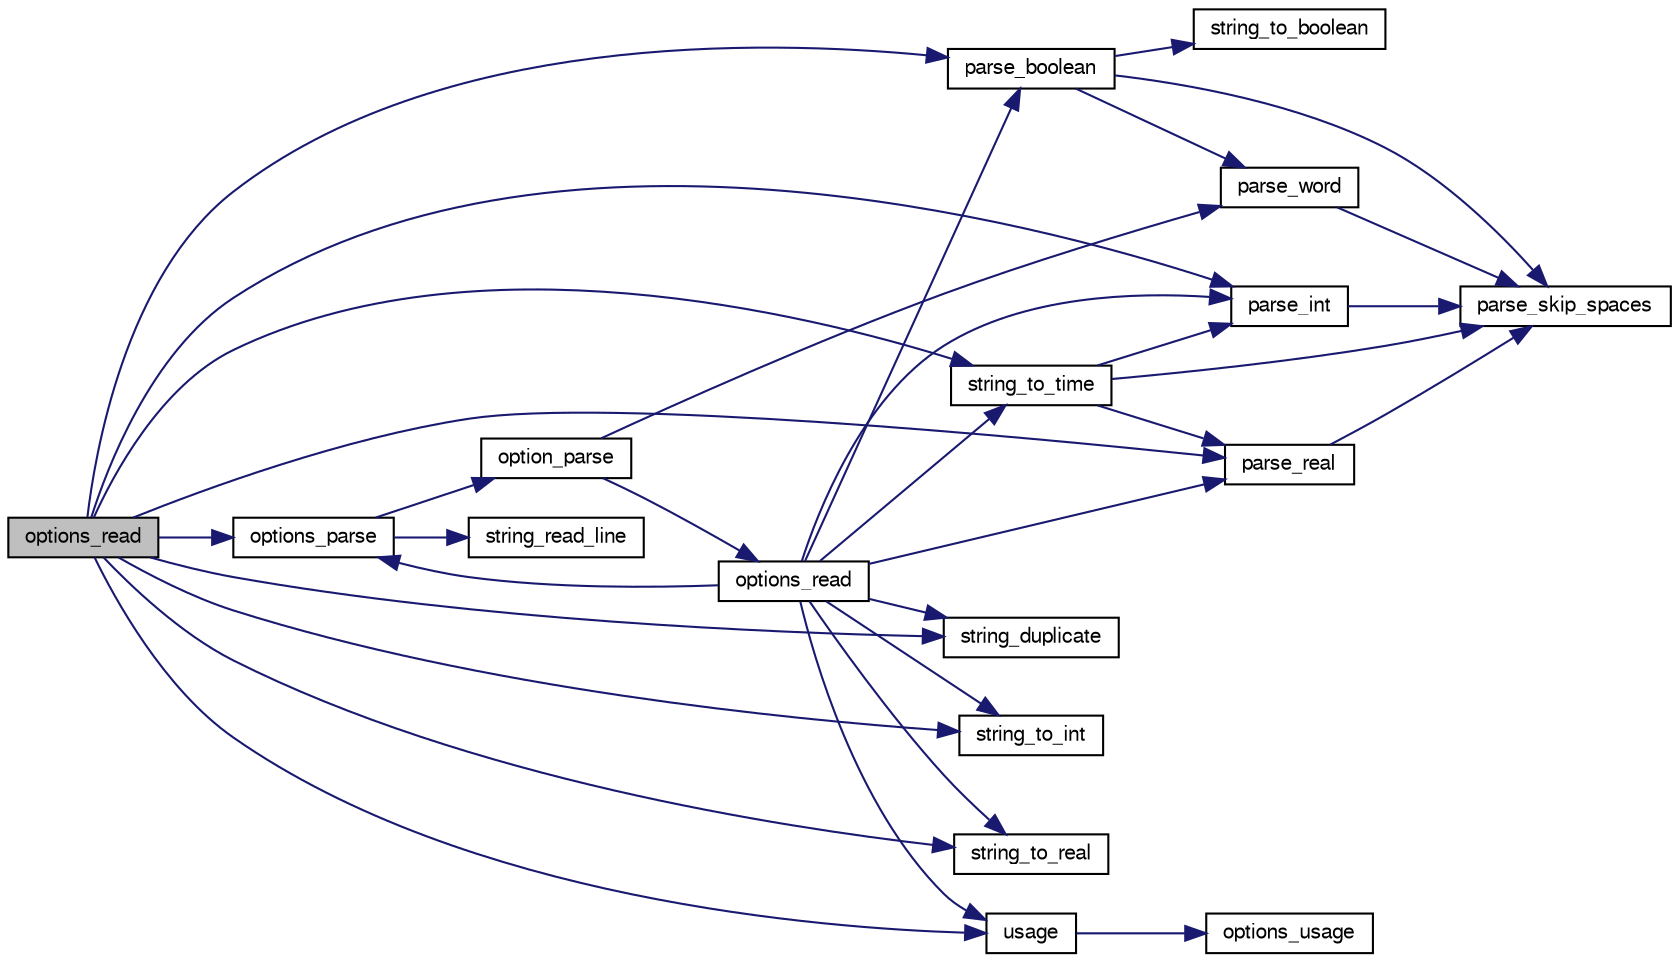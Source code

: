 digraph "options_read"
{
 // LATEX_PDF_SIZE
  bgcolor="transparent";
  edge [fontname="FreeSans",fontsize="10",labelfontname="FreeSans",labelfontsize="10"];
  node [fontname="FreeSans",fontsize="10",shape=record];
  rankdir="LR";
  Node1 [label="options_read",height=0.2,width=0.4,color="black", fillcolor="grey75", style="filled", fontcolor="black",tooltip="Read an option."];
  Node1 -> Node2 [color="midnightblue",fontsize="10",style="solid",fontname="FreeSans"];
  Node2 [label="options_parse",height=0.2,width=0.4,color="black",URL="$options_8c.html#af1c6b2900c17be817795401ee70e0901",tooltip="parse options from a file"];
  Node2 -> Node3 [color="midnightblue",fontsize="10",style="solid",fontname="FreeSans"];
  Node3 [label="option_parse",height=0.2,width=0.4,color="black",URL="$options_8c.html#a4ed43b013f2dae7fdf45172f563ca067",tooltip="parse an option from a string"];
  Node3 -> Node4 [color="midnightblue",fontsize="10",style="solid",fontname="FreeSans"];
  Node4 [label="options_read",height=0.2,width=0.4,color="black",URL="$options_8c.html#abd70399170415e56d89b303e3ecf7f5a",tooltip="Read an option."];
  Node4 -> Node2 [color="midnightblue",fontsize="10",style="solid",fontname="FreeSans"];
  Node4 -> Node5 [color="midnightblue",fontsize="10",style="solid",fontname="FreeSans"];
  Node5 [label="parse_boolean",height=0.2,width=0.4,color="black",URL="$util_8c.html#af2cee2a5b8a59db2c37169f4c1d8c1e3",tooltip="Parse a boolean."];
  Node5 -> Node6 [color="midnightblue",fontsize="10",style="solid",fontname="FreeSans"];
  Node6 [label="parse_skip_spaces",height=0.2,width=0.4,color="black",URL="$util_8c.html#a35508e8fcec689d875231b2f93fbe4a5",tooltip="Skip spaces."];
  Node5 -> Node7 [color="midnightblue",fontsize="10",style="solid",fontname="FreeSans"];
  Node7 [label="parse_word",height=0.2,width=0.4,color="black",URL="$util_8c.html#a37223454580e3fd41f4bddb3c3970da5",tooltip="Parse a word."];
  Node7 -> Node6 [color="midnightblue",fontsize="10",style="solid",fontname="FreeSans"];
  Node5 -> Node8 [color="midnightblue",fontsize="10",style="solid",fontname="FreeSans"];
  Node8 [label="string_to_boolean",height=0.2,width=0.4,color="black",URL="$util_8c.html#a39aab800a4d838ee1d8dcc30665ffbe9",tooltip="Convert a string into a boolean."];
  Node4 -> Node9 [color="midnightblue",fontsize="10",style="solid",fontname="FreeSans"];
  Node9 [label="parse_int",height=0.2,width=0.4,color="black",URL="$util_8c.html#a0fad57b1fd6851c6cde5258a897b7a61",tooltip="Parse an integer."];
  Node9 -> Node6 [color="midnightblue",fontsize="10",style="solid",fontname="FreeSans"];
  Node4 -> Node10 [color="midnightblue",fontsize="10",style="solid",fontname="FreeSans"];
  Node10 [label="parse_real",height=0.2,width=0.4,color="black",URL="$util_8c.html#a6afb4032b94c4505472fe147fa9a7d37",tooltip="Parse a real number (as a double floating point)."];
  Node10 -> Node6 [color="midnightblue",fontsize="10",style="solid",fontname="FreeSans"];
  Node4 -> Node11 [color="midnightblue",fontsize="10",style="solid",fontname="FreeSans"];
  Node11 [label="string_duplicate",height=0.2,width=0.4,color="black",URL="$util_8c.html#ac3369230f66963a04a0e62b04685ae3c",tooltip="Duplicate a string."];
  Node4 -> Node12 [color="midnightblue",fontsize="10",style="solid",fontname="FreeSans"];
  Node12 [label="string_to_int",height=0.2,width=0.4,color="black",URL="$util_8c.html#a892b51d59129915627472acdf3265d3b",tooltip="Convert a string into an integer."];
  Node4 -> Node13 [color="midnightblue",fontsize="10",style="solid",fontname="FreeSans"];
  Node13 [label="string_to_real",height=0.2,width=0.4,color="black",URL="$util_8c.html#a9a627e55de351c5105f457c5558e92c0",tooltip="Convert a string into a real number."];
  Node4 -> Node14 [color="midnightblue",fontsize="10",style="solid",fontname="FreeSans"];
  Node14 [label="string_to_time",height=0.2,width=0.4,color="black",URL="$util_8c.html#ae7e1797deb6cddf421419046a869bb7c",tooltip="Read time as \"D:HH:MM:SS.C\"."];
  Node14 -> Node9 [color="midnightblue",fontsize="10",style="solid",fontname="FreeSans"];
  Node14 -> Node10 [color="midnightblue",fontsize="10",style="solid",fontname="FreeSans"];
  Node14 -> Node6 [color="midnightblue",fontsize="10",style="solid",fontname="FreeSans"];
  Node4 -> Node15 [color="midnightblue",fontsize="10",style="solid",fontname="FreeSans"];
  Node15 [label="usage",height=0.2,width=0.4,color="black",URL="$main_8c.html#ae8605e2b78cd4a81b6c6b5c30cb7366a",tooltip="Programme usage."];
  Node15 -> Node16 [color="midnightblue",fontsize="10",style="solid",fontname="FreeSans"];
  Node16 [label="options_usage",height=0.2,width=0.4,color="black",URL="$options_8c.html#a27d4dc703f640a059273e52b82128069",tooltip="Print options usage."];
  Node3 -> Node7 [color="midnightblue",fontsize="10",style="solid",fontname="FreeSans"];
  Node2 -> Node17 [color="midnightblue",fontsize="10",style="solid",fontname="FreeSans"];
  Node17 [label="string_read_line",height=0.2,width=0.4,color="black",URL="$util_8c.html#a69d6b32355eb8f18ae34c14eadfe7e9e",tooltip="Read a line."];
  Node1 -> Node5 [color="midnightblue",fontsize="10",style="solid",fontname="FreeSans"];
  Node1 -> Node9 [color="midnightblue",fontsize="10",style="solid",fontname="FreeSans"];
  Node1 -> Node10 [color="midnightblue",fontsize="10",style="solid",fontname="FreeSans"];
  Node1 -> Node11 [color="midnightblue",fontsize="10",style="solid",fontname="FreeSans"];
  Node1 -> Node12 [color="midnightblue",fontsize="10",style="solid",fontname="FreeSans"];
  Node1 -> Node13 [color="midnightblue",fontsize="10",style="solid",fontname="FreeSans"];
  Node1 -> Node14 [color="midnightblue",fontsize="10",style="solid",fontname="FreeSans"];
  Node1 -> Node15 [color="midnightblue",fontsize="10",style="solid",fontname="FreeSans"];
}
